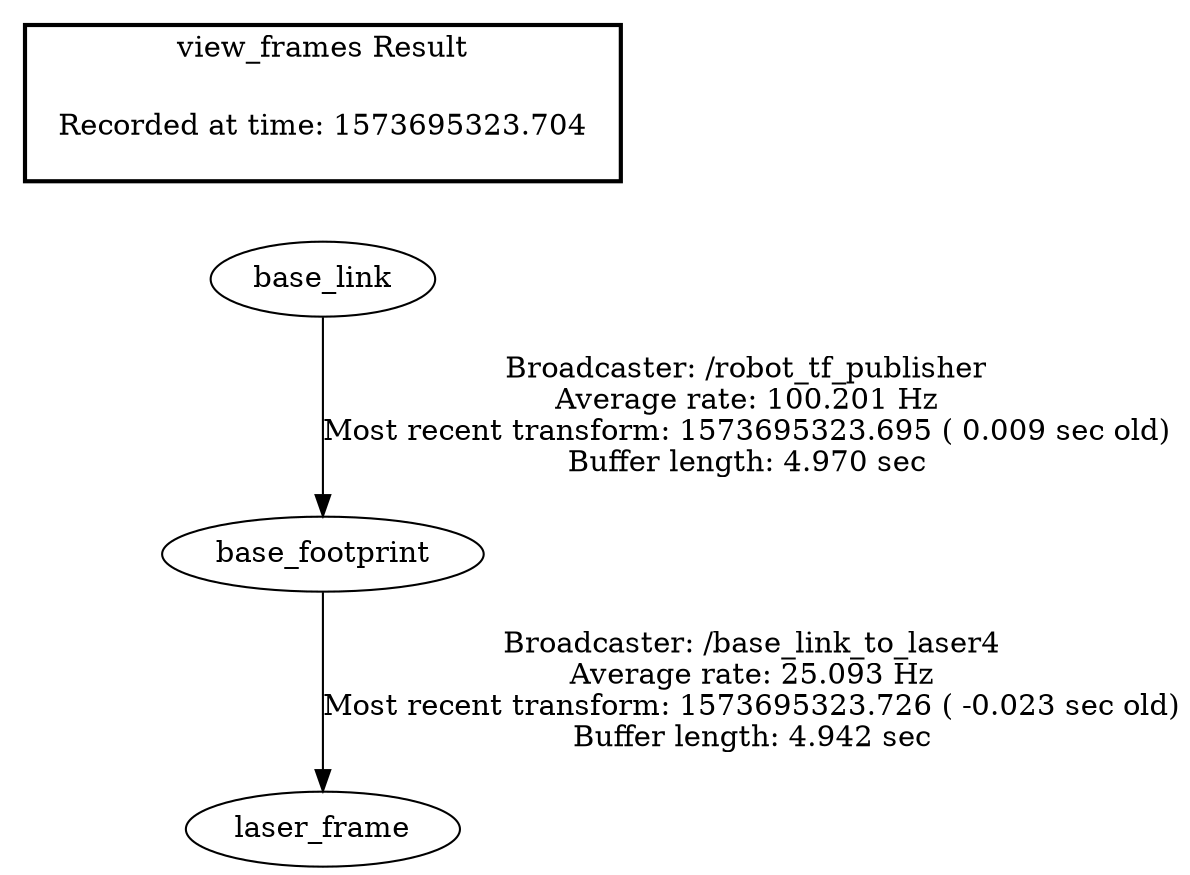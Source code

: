 digraph G {
"base_link" -> "base_footprint"[label="Broadcaster: /robot_tf_publisher\nAverage rate: 100.201 Hz\nMost recent transform: 1573695323.695 ( 0.009 sec old)\nBuffer length: 4.970 sec\n"];
"base_footprint" -> "laser_frame"[label="Broadcaster: /base_link_to_laser4\nAverage rate: 25.093 Hz\nMost recent transform: 1573695323.726 ( -0.023 sec old)\nBuffer length: 4.942 sec\n"];
edge [style=invis];
 subgraph cluster_legend { style=bold; color=black; label ="view_frames Result";
"Recorded at time: 1573695323.704"[ shape=plaintext ] ;
 }->"base_link";
}